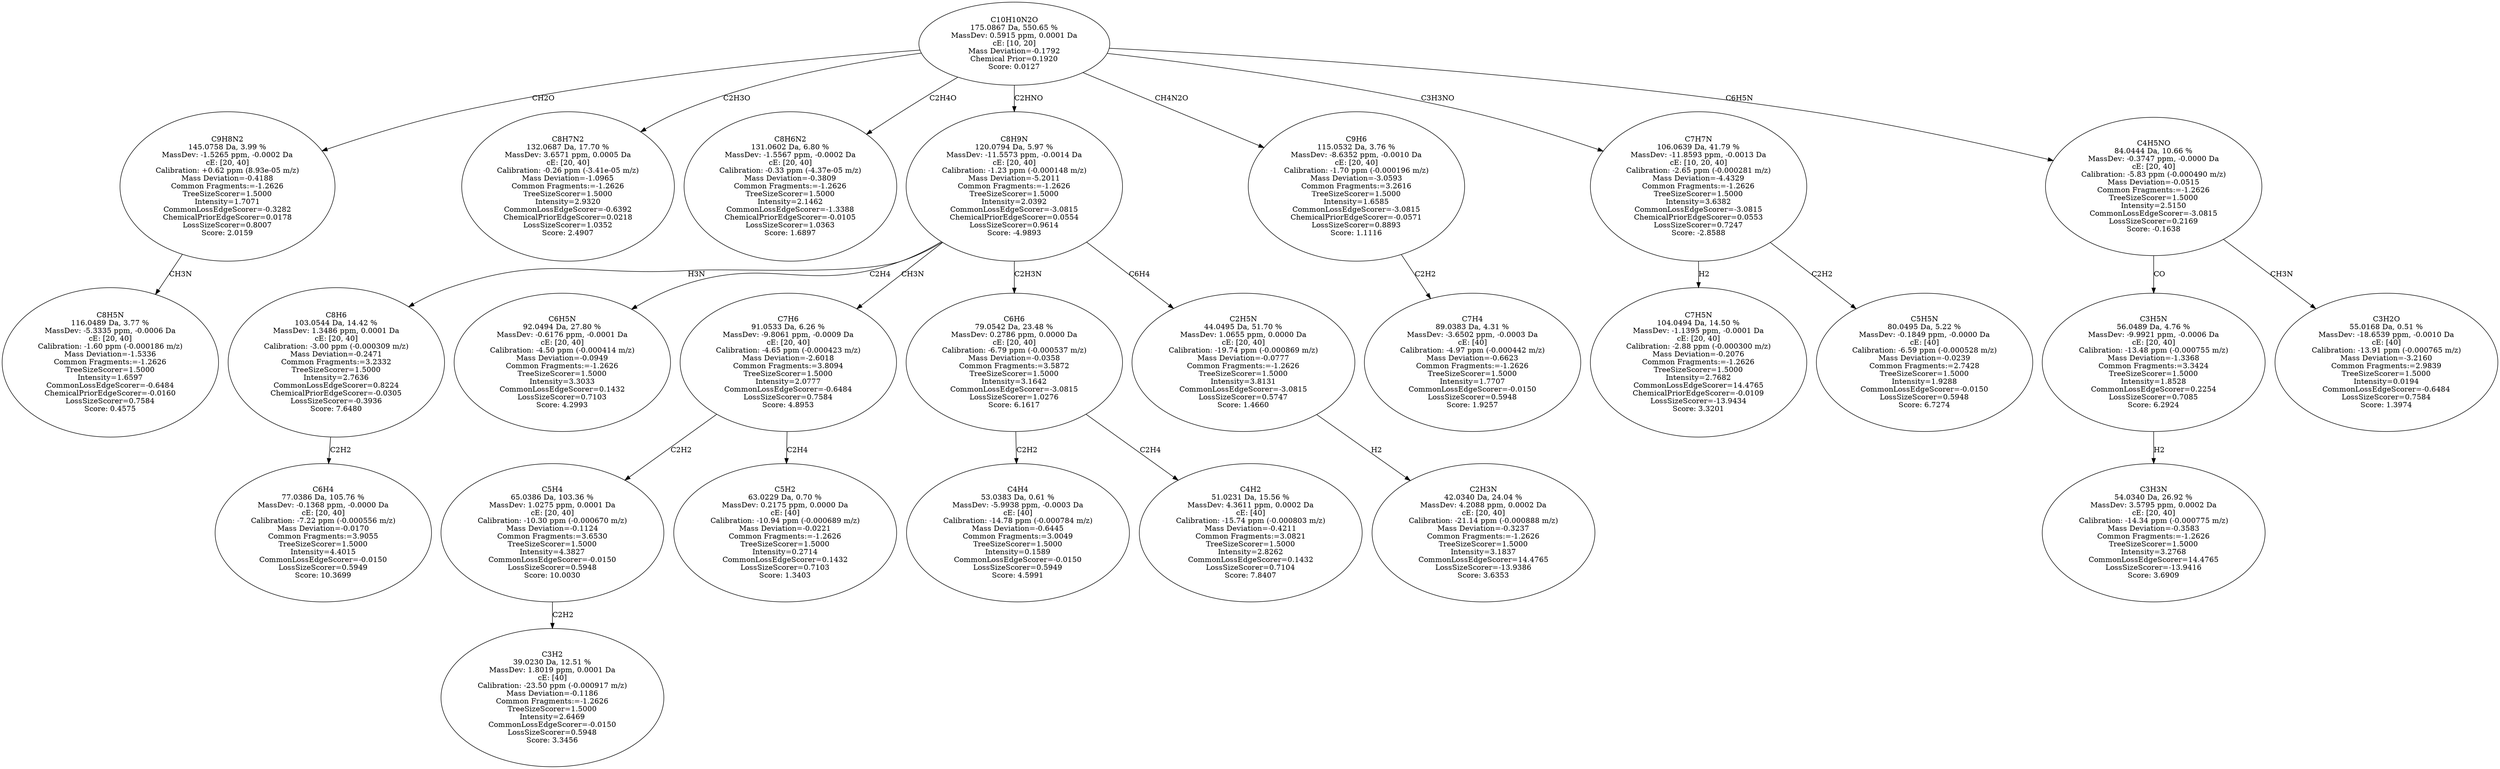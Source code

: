 strict digraph {
v1 [label="C8H5N\n116.0489 Da, 3.77 %\nMassDev: -5.3335 ppm, -0.0006 Da\ncE: [20, 40]\nCalibration: -1.60 ppm (-0.000186 m/z)\nMass Deviation=-1.5336\nCommon Fragments:=-1.2626\nTreeSizeScorer=1.5000\nIntensity=1.6597\nCommonLossEdgeScorer=-0.6484\nChemicalPriorEdgeScorer=-0.0160\nLossSizeScorer=0.7584\nScore: 0.4575"];
v2 [label="C9H8N2\n145.0758 Da, 3.99 %\nMassDev: -1.5265 ppm, -0.0002 Da\ncE: [20, 40]\nCalibration: +0.62 ppm (8.93e-05 m/z)\nMass Deviation=-0.4188\nCommon Fragments:=-1.2626\nTreeSizeScorer=1.5000\nIntensity=1.7071\nCommonLossEdgeScorer=-0.3282\nChemicalPriorEdgeScorer=0.0178\nLossSizeScorer=0.8007\nScore: 2.0159"];
v3 [label="C8H7N2\n132.0687 Da, 17.70 %\nMassDev: 3.6571 ppm, 0.0005 Da\ncE: [20, 40]\nCalibration: -0.26 ppm (-3.41e-05 m/z)\nMass Deviation=-1.0965\nCommon Fragments:=-1.2626\nTreeSizeScorer=1.5000\nIntensity=2.9320\nCommonLossEdgeScorer=-0.6392\nChemicalPriorEdgeScorer=0.0218\nLossSizeScorer=1.0352\nScore: 2.4907"];
v4 [label="C8H6N2\n131.0602 Da, 6.80 %\nMassDev: -1.5567 ppm, -0.0002 Da\ncE: [20, 40]\nCalibration: -0.33 ppm (-4.37e-05 m/z)\nMass Deviation=-0.3809\nCommon Fragments:=-1.2626\nTreeSizeScorer=1.5000\nIntensity=2.1462\nCommonLossEdgeScorer=-1.3388\nChemicalPriorEdgeScorer=-0.0105\nLossSizeScorer=1.0363\nScore: 1.6897"];
v5 [label="C6H4\n77.0386 Da, 105.76 %\nMassDev: -0.1368 ppm, -0.0000 Da\ncE: [20, 40]\nCalibration: -7.22 ppm (-0.000556 m/z)\nMass Deviation=-0.0170\nCommon Fragments:=3.9055\nTreeSizeScorer=1.5000\nIntensity=4.4015\nCommonLossEdgeScorer=-0.0150\nLossSizeScorer=0.5949\nScore: 10.3699"];
v6 [label="C8H6\n103.0544 Da, 14.42 %\nMassDev: 1.3486 ppm, 0.0001 Da\ncE: [20, 40]\nCalibration: -3.00 ppm (-0.000309 m/z)\nMass Deviation=-0.2471\nCommon Fragments:=3.2332\nTreeSizeScorer=1.5000\nIntensity=2.7636\nCommonLossEdgeScorer=0.8224\nChemicalPriorEdgeScorer=-0.0305\nLossSizeScorer=-0.3936\nScore: 7.6480"];
v7 [label="C6H5N\n92.0494 Da, 27.80 %\nMassDev: -0.6176 ppm, -0.0001 Da\ncE: [20, 40]\nCalibration: -4.50 ppm (-0.000414 m/z)\nMass Deviation=-0.0949\nCommon Fragments:=-1.2626\nTreeSizeScorer=1.5000\nIntensity=3.3033\nCommonLossEdgeScorer=0.1432\nLossSizeScorer=0.7103\nScore: 4.2993"];
v8 [label="C3H2\n39.0230 Da, 12.51 %\nMassDev: 1.8019 ppm, 0.0001 Da\ncE: [40]\nCalibration: -23.50 ppm (-0.000917 m/z)\nMass Deviation=-0.1186\nCommon Fragments:=-1.2626\nTreeSizeScorer=1.5000\nIntensity=2.6469\nCommonLossEdgeScorer=-0.0150\nLossSizeScorer=0.5948\nScore: 3.3456"];
v9 [label="C5H4\n65.0386 Da, 103.36 %\nMassDev: 1.0275 ppm, 0.0001 Da\ncE: [20, 40]\nCalibration: -10.30 ppm (-0.000670 m/z)\nMass Deviation=-0.1124\nCommon Fragments:=3.6530\nTreeSizeScorer=1.5000\nIntensity=4.3827\nCommonLossEdgeScorer=-0.0150\nLossSizeScorer=0.5948\nScore: 10.0030"];
v10 [label="C5H2\n63.0229 Da, 0.70 %\nMassDev: 0.2175 ppm, 0.0000 Da\ncE: [40]\nCalibration: -10.94 ppm (-0.000689 m/z)\nMass Deviation=-0.0221\nCommon Fragments:=-1.2626\nTreeSizeScorer=1.5000\nIntensity=0.2714\nCommonLossEdgeScorer=0.1432\nLossSizeScorer=0.7103\nScore: 1.3403"];
v11 [label="C7H6\n91.0533 Da, 6.26 %\nMassDev: -9.8061 ppm, -0.0009 Da\ncE: [20, 40]\nCalibration: -4.65 ppm (-0.000423 m/z)\nMass Deviation=-2.6018\nCommon Fragments:=3.8094\nTreeSizeScorer=1.5000\nIntensity=2.0777\nCommonLossEdgeScorer=-0.6484\nLossSizeScorer=0.7584\nScore: 4.8953"];
v12 [label="C4H4\n53.0383 Da, 0.61 %\nMassDev: -5.9938 ppm, -0.0003 Da\ncE: [40]\nCalibration: -14.78 ppm (-0.000784 m/z)\nMass Deviation=-0.6445\nCommon Fragments:=3.0049\nTreeSizeScorer=1.5000\nIntensity=0.1589\nCommonLossEdgeScorer=-0.0150\nLossSizeScorer=0.5949\nScore: 4.5991"];
v13 [label="C4H2\n51.0231 Da, 15.56 %\nMassDev: 4.3611 ppm, 0.0002 Da\ncE: [40]\nCalibration: -15.74 ppm (-0.000803 m/z)\nMass Deviation=-0.4211\nCommon Fragments:=3.0821\nTreeSizeScorer=1.5000\nIntensity=2.8262\nCommonLossEdgeScorer=0.1432\nLossSizeScorer=0.7104\nScore: 7.8407"];
v14 [label="C6H6\n79.0542 Da, 23.48 %\nMassDev: 0.2786 ppm, 0.0000 Da\ncE: [20, 40]\nCalibration: -6.79 ppm (-0.000537 m/z)\nMass Deviation=-0.0358\nCommon Fragments:=3.5872\nTreeSizeScorer=1.5000\nIntensity=3.1642\nCommonLossEdgeScorer=-3.0815\nLossSizeScorer=1.0276\nScore: 6.1617"];
v15 [label="C2H3N\n42.0340 Da, 24.04 %\nMassDev: 4.2088 ppm, 0.0002 Da\ncE: [20, 40]\nCalibration: -21.14 ppm (-0.000888 m/z)\nMass Deviation=-0.3237\nCommon Fragments:=-1.2626\nTreeSizeScorer=1.5000\nIntensity=3.1837\nCommonLossEdgeScorer=14.4765\nLossSizeScorer=-13.9386\nScore: 3.6353"];
v16 [label="C2H5N\n44.0495 Da, 51.70 %\nMassDev: 1.0655 ppm, 0.0000 Da\ncE: [20, 40]\nCalibration: -19.74 ppm (-0.000869 m/z)\nMass Deviation=-0.0777\nCommon Fragments:=-1.2626\nTreeSizeScorer=1.5000\nIntensity=3.8131\nCommonLossEdgeScorer=-3.0815\nLossSizeScorer=0.5747\nScore: 1.4660"];
v17 [label="C8H9N\n120.0794 Da, 5.97 %\nMassDev: -11.5573 ppm, -0.0014 Da\ncE: [20, 40]\nCalibration: -1.23 ppm (-0.000148 m/z)\nMass Deviation=-5.2011\nCommon Fragments:=-1.2626\nTreeSizeScorer=1.5000\nIntensity=2.0392\nCommonLossEdgeScorer=-3.0815\nChemicalPriorEdgeScorer=0.0554\nLossSizeScorer=0.9614\nScore: -4.9893"];
v18 [label="C7H4\n89.0383 Da, 4.31 %\nMassDev: -3.6502 ppm, -0.0003 Da\ncE: [40]\nCalibration: -4.97 ppm (-0.000442 m/z)\nMass Deviation=-0.6623\nCommon Fragments:=-1.2626\nTreeSizeScorer=1.5000\nIntensity=1.7707\nCommonLossEdgeScorer=-0.0150\nLossSizeScorer=0.5948\nScore: 1.9257"];
v19 [label="C9H6\n115.0532 Da, 3.76 %\nMassDev: -8.6352 ppm, -0.0010 Da\ncE: [20, 40]\nCalibration: -1.70 ppm (-0.000196 m/z)\nMass Deviation=-3.0593\nCommon Fragments:=3.2616\nTreeSizeScorer=1.5000\nIntensity=1.6585\nCommonLossEdgeScorer=-3.0815\nChemicalPriorEdgeScorer=-0.0571\nLossSizeScorer=0.8893\nScore: 1.1116"];
v20 [label="C7H5N\n104.0494 Da, 14.50 %\nMassDev: -1.1395 ppm, -0.0001 Da\ncE: [20, 40]\nCalibration: -2.88 ppm (-0.000300 m/z)\nMass Deviation=-0.2076\nCommon Fragments:=-1.2626\nTreeSizeScorer=1.5000\nIntensity=2.7682\nCommonLossEdgeScorer=14.4765\nChemicalPriorEdgeScorer=-0.0109\nLossSizeScorer=-13.9434\nScore: 3.3201"];
v21 [label="C5H5N\n80.0495 Da, 5.22 %\nMassDev: -0.1849 ppm, -0.0000 Da\ncE: [40]\nCalibration: -6.59 ppm (-0.000528 m/z)\nMass Deviation=-0.0239\nCommon Fragments:=2.7428\nTreeSizeScorer=1.5000\nIntensity=1.9288\nCommonLossEdgeScorer=-0.0150\nLossSizeScorer=0.5948\nScore: 6.7274"];
v22 [label="C7H7N\n106.0639 Da, 41.79 %\nMassDev: -11.8593 ppm, -0.0013 Da\ncE: [10, 20, 40]\nCalibration: -2.65 ppm (-0.000281 m/z)\nMass Deviation=-4.4329\nCommon Fragments:=-1.2626\nTreeSizeScorer=1.5000\nIntensity=3.6382\nCommonLossEdgeScorer=-3.0815\nChemicalPriorEdgeScorer=0.0553\nLossSizeScorer=0.7247\nScore: -2.8588"];
v23 [label="C3H3N\n54.0340 Da, 26.92 %\nMassDev: 3.5795 ppm, 0.0002 Da\ncE: [20, 40]\nCalibration: -14.34 ppm (-0.000775 m/z)\nMass Deviation=-0.3583\nCommon Fragments:=-1.2626\nTreeSizeScorer=1.5000\nIntensity=3.2768\nCommonLossEdgeScorer=14.4765\nLossSizeScorer=-13.9416\nScore: 3.6909"];
v24 [label="C3H5N\n56.0489 Da, 4.76 %\nMassDev: -9.9921 ppm, -0.0006 Da\ncE: [20, 40]\nCalibration: -13.48 ppm (-0.000755 m/z)\nMass Deviation=-1.3368\nCommon Fragments:=3.3424\nTreeSizeScorer=1.5000\nIntensity=1.8528\nCommonLossEdgeScorer=0.2254\nLossSizeScorer=0.7085\nScore: 6.2924"];
v25 [label="C3H2O\n55.0168 Da, 0.51 %\nMassDev: -18.6539 ppm, -0.0010 Da\ncE: [40]\nCalibration: -13.91 ppm (-0.000765 m/z)\nMass Deviation=-3.2160\nCommon Fragments:=2.9839\nTreeSizeScorer=1.5000\nIntensity=0.0194\nCommonLossEdgeScorer=-0.6484\nLossSizeScorer=0.7584\nScore: 1.3974"];
v26 [label="C4H5NO\n84.0444 Da, 10.66 %\nMassDev: -0.3747 ppm, -0.0000 Da\ncE: [20, 40]\nCalibration: -5.83 ppm (-0.000490 m/z)\nMass Deviation=-0.0515\nCommon Fragments:=-1.2626\nTreeSizeScorer=1.5000\nIntensity=2.5150\nCommonLossEdgeScorer=-3.0815\nLossSizeScorer=0.2169\nScore: -0.1638"];
v27 [label="C10H10N2O\n175.0867 Da, 550.65 %\nMassDev: 0.5915 ppm, 0.0001 Da\ncE: [10, 20]\nMass Deviation=-0.1792\nChemical Prior=0.1920\nScore: 0.0127"];
v2 -> v1 [label="CH3N"];
v27 -> v2 [label="CH2O"];
v27 -> v3 [label="C2H3O"];
v27 -> v4 [label="C2H4O"];
v6 -> v5 [label="C2H2"];
v17 -> v6 [label="H3N"];
v17 -> v7 [label="C2H4"];
v9 -> v8 [label="C2H2"];
v11 -> v9 [label="C2H2"];
v11 -> v10 [label="C2H4"];
v17 -> v11 [label="CH3N"];
v14 -> v12 [label="C2H2"];
v14 -> v13 [label="C2H4"];
v17 -> v14 [label="C2H3N"];
v16 -> v15 [label="H2"];
v17 -> v16 [label="C6H4"];
v27 -> v17 [label="C2HNO"];
v19 -> v18 [label="C2H2"];
v27 -> v19 [label="CH4N2O"];
v22 -> v20 [label="H2"];
v22 -> v21 [label="C2H2"];
v27 -> v22 [label="C3H3NO"];
v24 -> v23 [label="H2"];
v26 -> v24 [label="CO"];
v26 -> v25 [label="CH3N"];
v27 -> v26 [label="C6H5N"];
}
